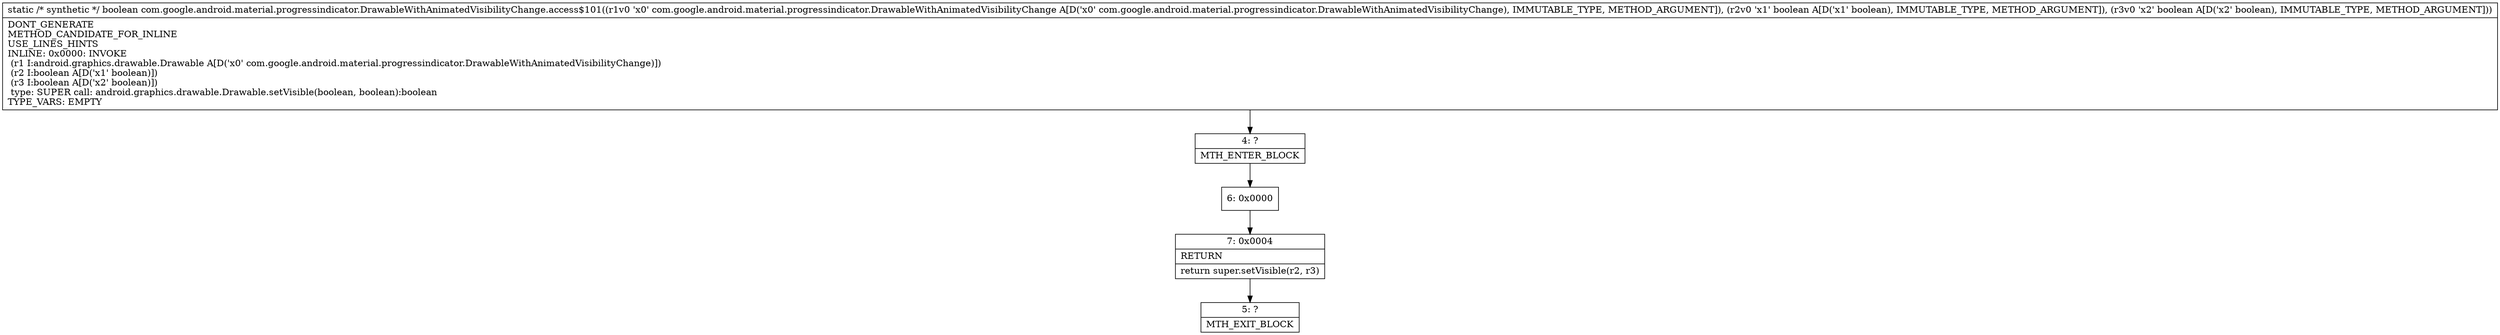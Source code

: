 digraph "CFG forcom.google.android.material.progressindicator.DrawableWithAnimatedVisibilityChange.access$101(Lcom\/google\/android\/material\/progressindicator\/DrawableWithAnimatedVisibilityChange;ZZ)Z" {
Node_4 [shape=record,label="{4\:\ ?|MTH_ENTER_BLOCK\l}"];
Node_6 [shape=record,label="{6\:\ 0x0000}"];
Node_7 [shape=record,label="{7\:\ 0x0004|RETURN\l|return super.setVisible(r2, r3)\l}"];
Node_5 [shape=record,label="{5\:\ ?|MTH_EXIT_BLOCK\l}"];
MethodNode[shape=record,label="{static \/* synthetic *\/ boolean com.google.android.material.progressindicator.DrawableWithAnimatedVisibilityChange.access$101((r1v0 'x0' com.google.android.material.progressindicator.DrawableWithAnimatedVisibilityChange A[D('x0' com.google.android.material.progressindicator.DrawableWithAnimatedVisibilityChange), IMMUTABLE_TYPE, METHOD_ARGUMENT]), (r2v0 'x1' boolean A[D('x1' boolean), IMMUTABLE_TYPE, METHOD_ARGUMENT]), (r3v0 'x2' boolean A[D('x2' boolean), IMMUTABLE_TYPE, METHOD_ARGUMENT]))  | DONT_GENERATE\lMETHOD_CANDIDATE_FOR_INLINE\lUSE_LINES_HINTS\lINLINE: 0x0000: INVOKE  \l  (r1 I:android.graphics.drawable.Drawable A[D('x0' com.google.android.material.progressindicator.DrawableWithAnimatedVisibilityChange)])\l  (r2 I:boolean A[D('x1' boolean)])\l  (r3 I:boolean A[D('x2' boolean)])\l type: SUPER call: android.graphics.drawable.Drawable.setVisible(boolean, boolean):boolean\lTYPE_VARS: EMPTY\l}"];
MethodNode -> Node_4;Node_4 -> Node_6;
Node_6 -> Node_7;
Node_7 -> Node_5;
}

